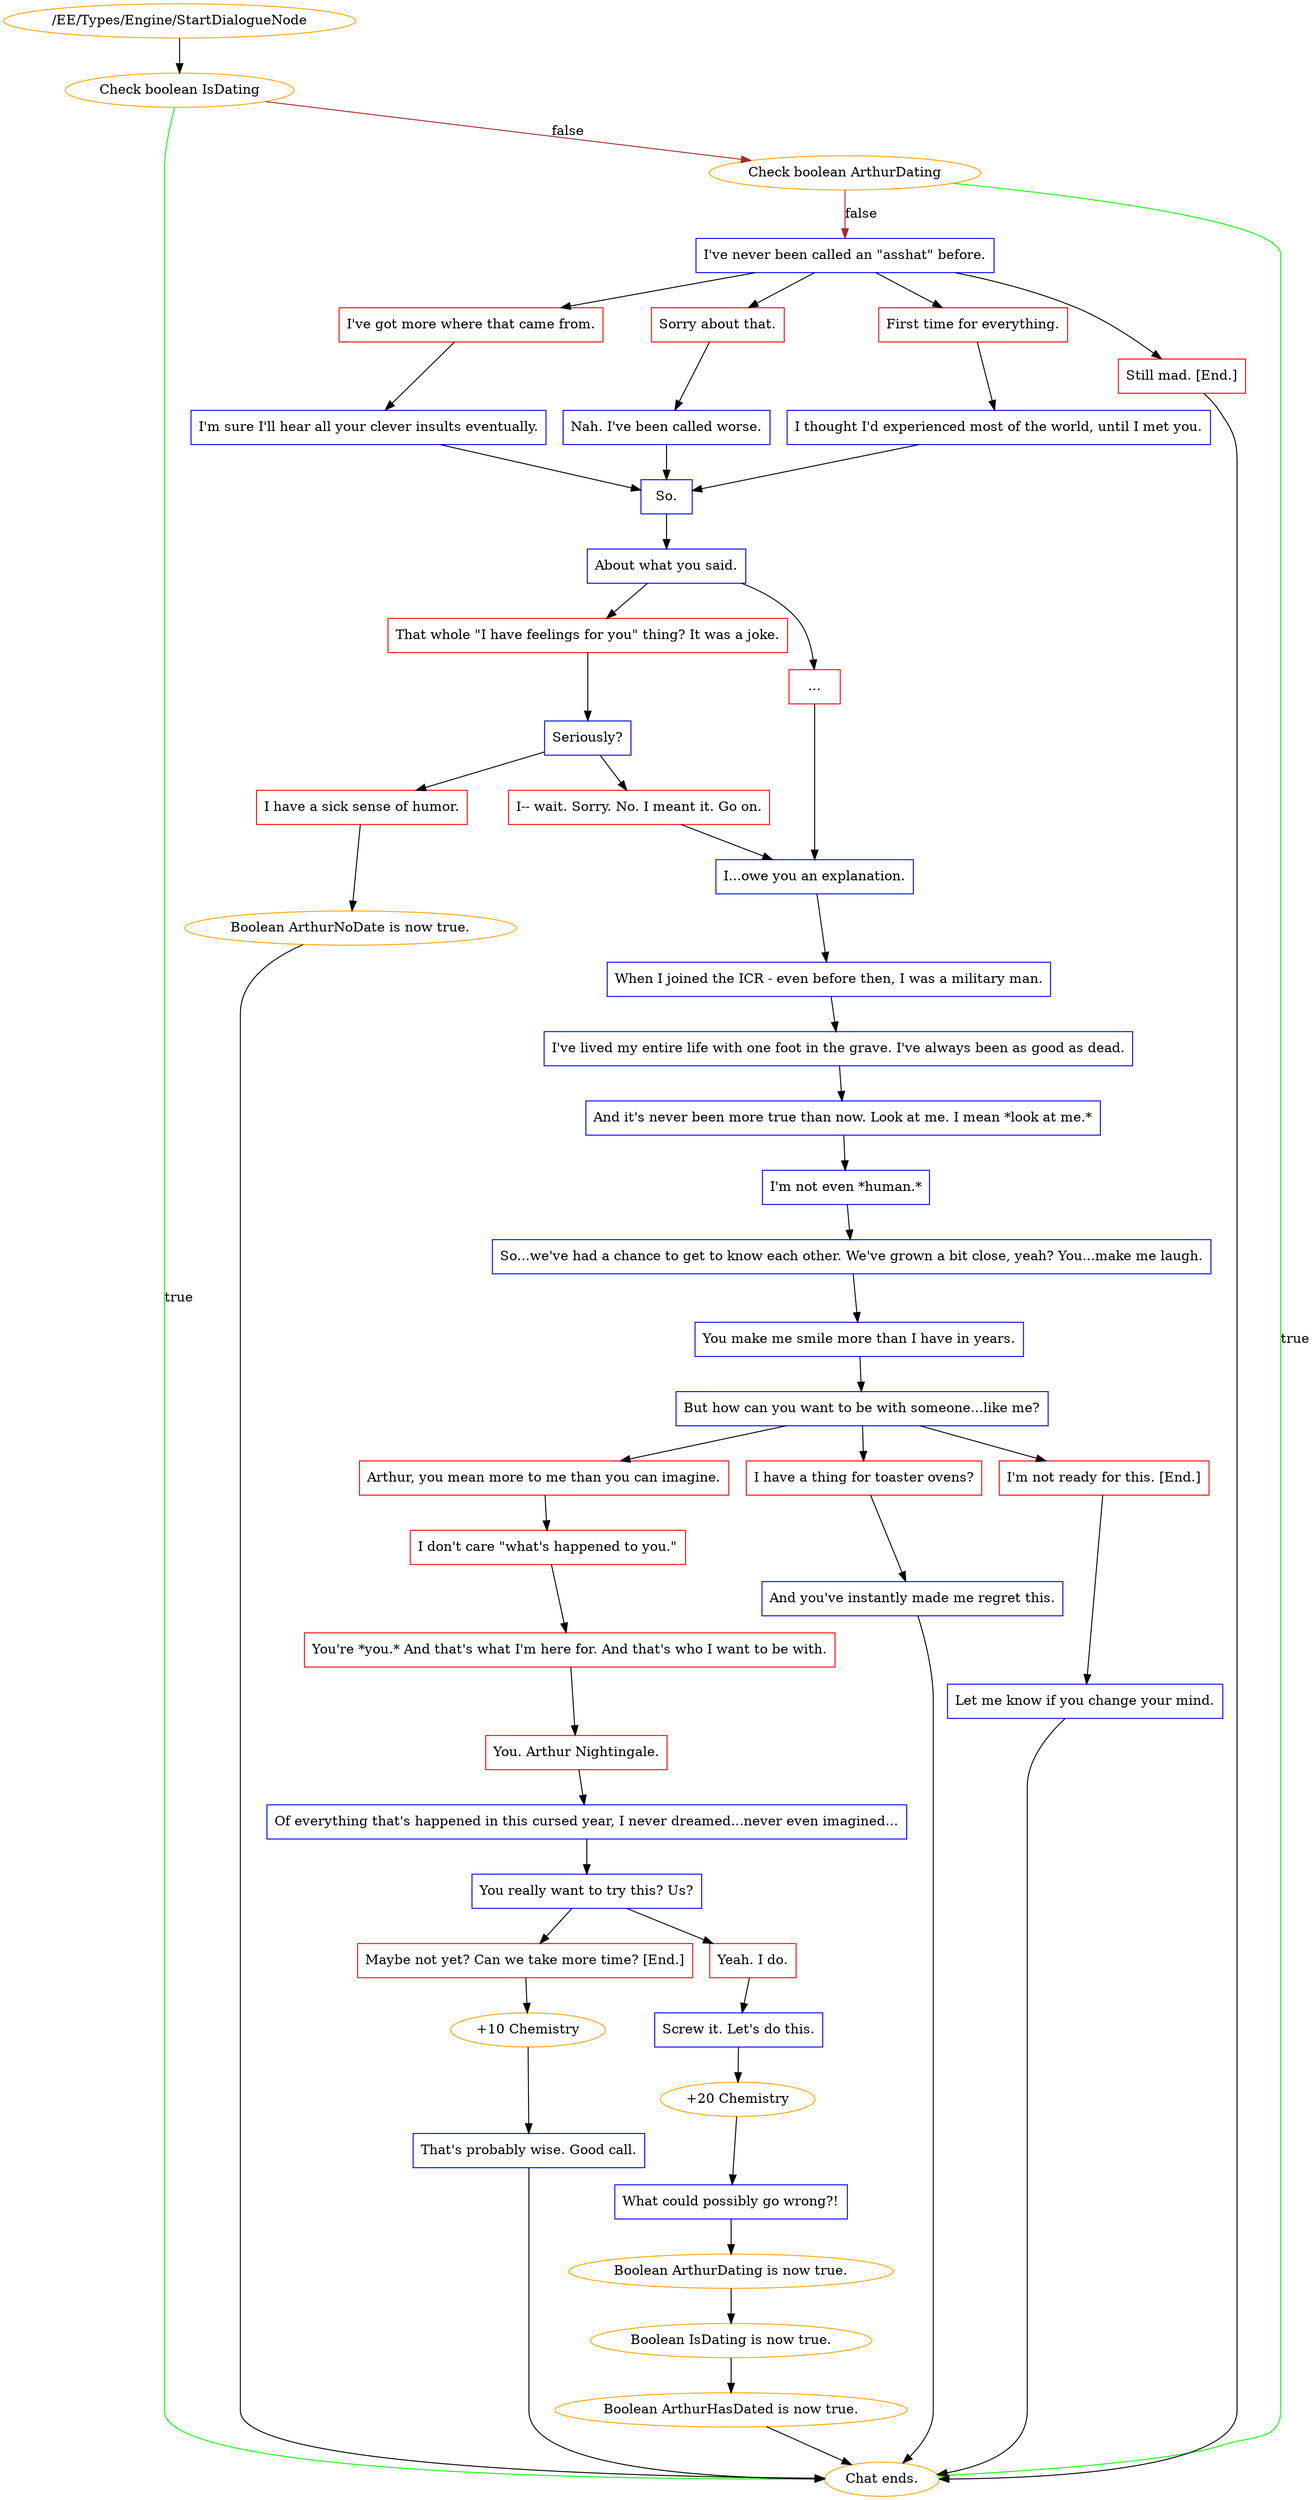 digraph {
	2027 [label="/EE/Types/Engine/StartDialogueNode",color=orange];
		2027 -> 3219;
	3219 [label="Check boolean IsDating",color=orange];
		3219 -> "Chat ends." [label=true,color=green];
		3219 -> 2028 [label=false,color=brown];
	"Chat ends." [color=orange];
	2028 [label="Check boolean ArthurDating",color=orange];
		2028 -> "Chat ends." [label=true,color=green];
		2028 -> 2030 [label=false,color=brown];
	"Chat ends." [color=orange];
	2030 [label="I've never been called an \"asshat\" before.",shape=box,color=blue];
		2030 -> 2031;
		2030 -> 2032;
		2030 -> 2033;
		2030 -> 2034;
	2031 [label="I've got more where that came from.",shape=box,color=red];
		2031 -> 2036;
	2032 [label="First time for everything.",shape=box,color=red];
		2032 -> 2037;
	2033 [label="Sorry about that.",shape=box,color=red];
		2033 -> 2038;
	2034 [label="Still mad. [End.]",shape=box,color=red];
		2034 -> "Chat ends.";
	2036 [label="I'm sure I'll hear all your clever insults eventually.",shape=box,color=blue];
		2036 -> 2039;
	2037 [label="I thought I'd experienced most of the world, until I met you.",shape=box,color=blue];
		2037 -> 2039;
	2038 [label="Nah. I've been called worse.",shape=box,color=blue];
		2038 -> 2039;
	"Chat ends." [color=orange];
	2039 [label="So.",shape=box,color=blue];
		2039 -> 2040;
	2040 [label="About what you said.",shape=box,color=blue];
		2040 -> 2041;
		2040 -> 2042;
	2041 [label="That whole \"I have feelings for you\" thing? It was a joke.",shape=box,color=red];
		2041 -> 2043;
	2042 [label="...",shape=box,color=red];
		2042 -> 2048;
	2043 [label="Seriously?",shape=box,color=blue];
		2043 -> 2045;
		2043 -> 2044;
	2048 [label="I...owe you an explanation.",shape=box,color=blue];
		2048 -> 2049;
	2045 [label="I-- wait. Sorry. No. I meant it. Go on.",shape=box,color=red];
		2045 -> 2048;
	2044 [label="I have a sick sense of humor.",shape=box,color=red];
		2044 -> 2046;
	2049 [label="When I joined the ICR - even before then, I was a military man.",shape=box,color=blue];
		2049 -> 2050;
	2046 [label="Boolean ArthurNoDate is now true.",color=orange];
		2046 -> "Chat ends.";
	2050 [label="I've lived my entire life with one foot in the grave. I've always been as good as dead.",shape=box,color=blue];
		2050 -> 2051;
	"Chat ends." [color=orange];
	2051 [label="And it's never been more true than now. Look at me. I mean *look at me.*",shape=box,color=blue];
		2051 -> 2052;
	2052 [label="I'm not even *human.*",shape=box,color=blue];
		2052 -> 2053;
	2053 [label="So...we've had a chance to get to know each other. We've grown a bit close, yeah? You...make me laugh.",shape=box,color=blue];
		2053 -> 2054;
	2054 [label="You make me smile more than I have in years.",shape=box,color=blue];
		2054 -> 2055;
	2055 [label="But how can you want to be with someone...like me?",shape=box,color=blue];
		2055 -> 2056;
		2055 -> 2058;
		2055 -> 2057;
	2056 [label="Arthur, you mean more to me than you can imagine.",shape=box,color=red];
		2056 -> 2063;
	2058 [label="I have a thing for toaster ovens?",shape=box,color=red];
		2058 -> 2060;
	2057 [label="I'm not ready for this. [End.]",shape=box,color=red];
		2057 -> 2059;
	2063 [label="I don't care \"what's happened to you.\"",shape=box,color=red];
		2063 -> 2064;
	2060 [label="And you've instantly made me regret this.",shape=box,color=blue];
		2060 -> "Chat ends.";
	2059 [label="Let me know if you change your mind.",shape=box,color=blue];
		2059 -> "Chat ends.";
	2064 [label="You're *you.* And that's what I'm here for. And that's who I want to be with.",shape=box,color=red];
		2064 -> 2065;
	"Chat ends." [color=orange];
	2065 [label="You. Arthur Nightingale.",shape=box,color=red];
		2065 -> 2061;
	2061 [label="Of everything that's happened in this cursed year, I never dreamed...never even imagined...",shape=box,color=blue];
		2061 -> 2066;
	2066 [label="You really want to try this? Us?",shape=box,color=blue];
		2066 -> 2067;
		2066 -> 2068;
	2067 [label="Yeah. I do.",shape=box,color=red];
		2067 -> 2072;
	2068 [label="Maybe not yet? Can we take more time? [End.]",shape=box,color=red];
		2068 -> 2070;
	2072 [label="Screw it. Let's do this.",shape=box,color=blue];
		2072 -> 1697;
	2070 [label="+10 Chemistry",color=orange];
		2070 -> 2069;
	1697 [label="+20 Chemistry",color=orange];
		1697 -> 2073;
	2069 [label="That's probably wise. Good call.",shape=box,color=blue];
		2069 -> "Chat ends.";
	2073 [label="What could possibly go wrong?!",shape=box,color=blue];
		2073 -> 2074;
	"Chat ends." [color=orange];
	2074 [label="Boolean ArthurDating is now true.",color=orange];
		2074 -> 2075;
	2075 [label="Boolean IsDating is now true.",color=orange];
		2075 -> 2076;
	2076 [label="Boolean ArthurHasDated is now true.",color=orange];
		2076 -> "Chat ends.";
	"Chat ends." [color=orange];
}